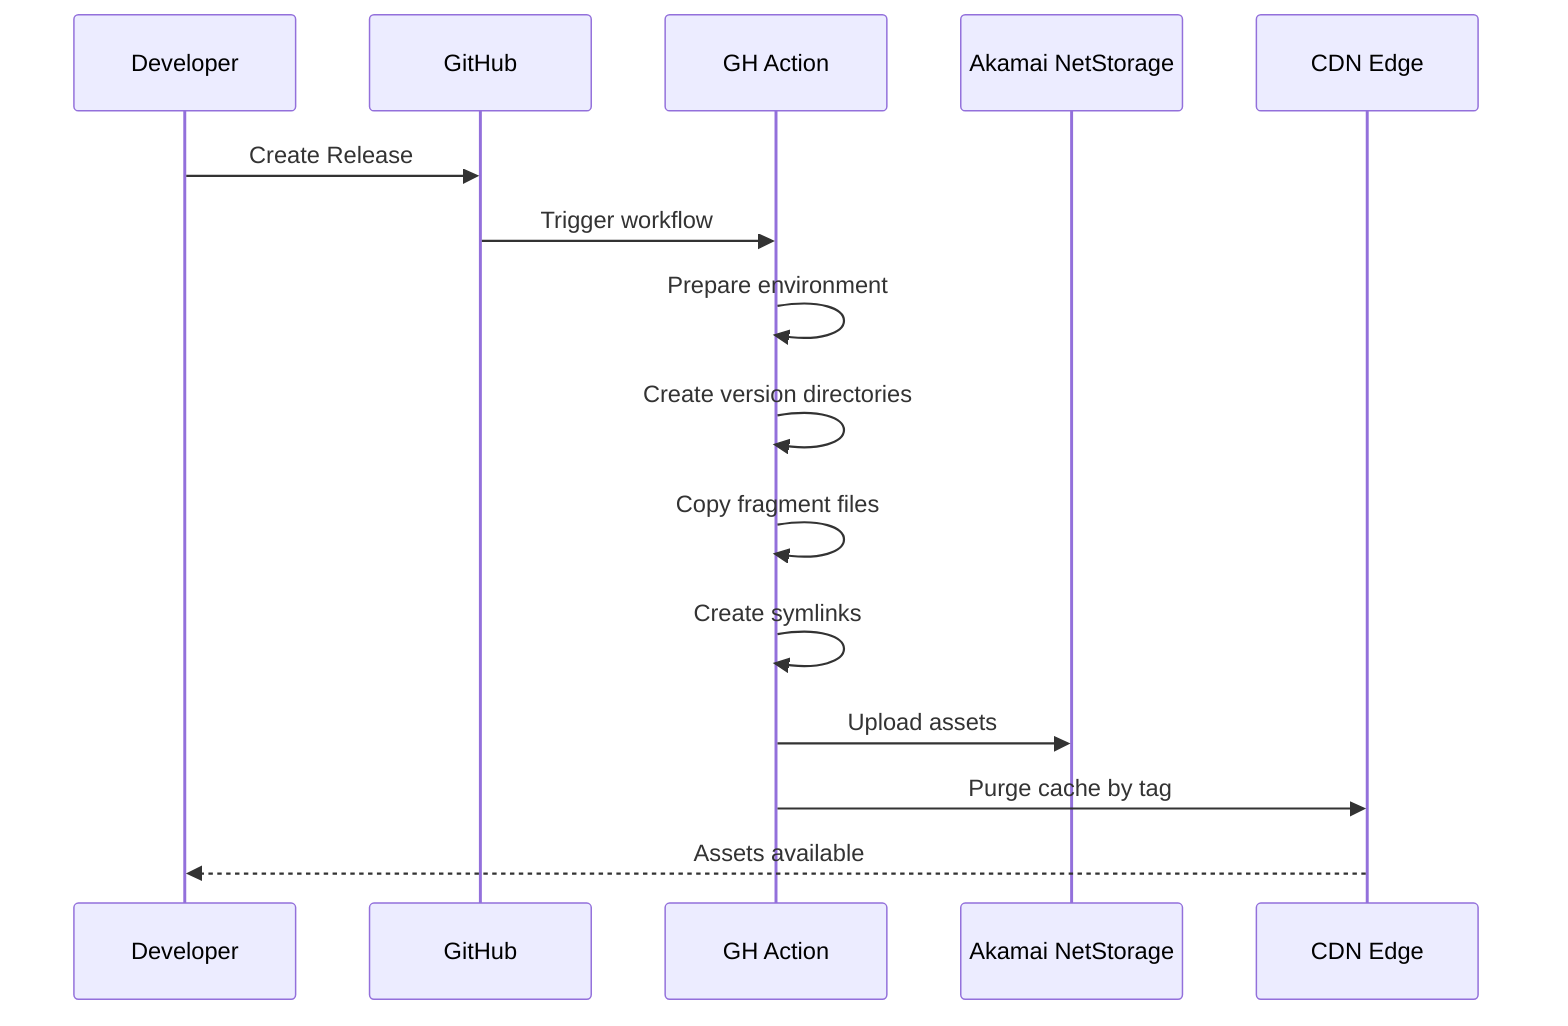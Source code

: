 sequenceDiagram
    participant Dev as Developer
    participant GH as GitHub
    participant Action as GH Action
    participant Akamai as Akamai NetStorage
    participant CDN as CDN Edge

    Dev->>GH: Create Release
    GH->>Action: Trigger workflow
    Action->>Action: Prepare environment
    Action->>Action: Create version directories
    Action->>Action: Copy fragment files
    Action->>Action: Create symlinks
    Action->>Akamai: Upload assets
    Action->>CDN: Purge cache by tag
    CDN-->>Dev: Assets available